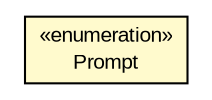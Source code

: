 #!/usr/local/bin/dot
#
# Class diagram 
# Generated by UMLGraph version R5_6-24-gf6e263 (http://www.umlgraph.org/)
#

digraph G {
	edge [fontname="arial",fontsize=10,labelfontname="arial",labelfontsize=10];
	node [fontname="arial",fontsize=10,shape=plaintext];
	nodesep=0.25;
	ranksep=0.5;
	// net.trajano.openidconnect.auth.Prompt
	c8851 [label=<<table title="net.trajano.openidconnect.auth.Prompt" border="0" cellborder="1" cellspacing="0" cellpadding="2" port="p" bgcolor="lemonChiffon" href="./Prompt.html">
		<tr><td><table border="0" cellspacing="0" cellpadding="1">
<tr><td align="center" balign="center"> &#171;enumeration&#187; </td></tr>
<tr><td align="center" balign="center"> Prompt </td></tr>
		</table></td></tr>
		</table>>, URL="./Prompt.html", fontname="arial", fontcolor="black", fontsize=10.0];
}

